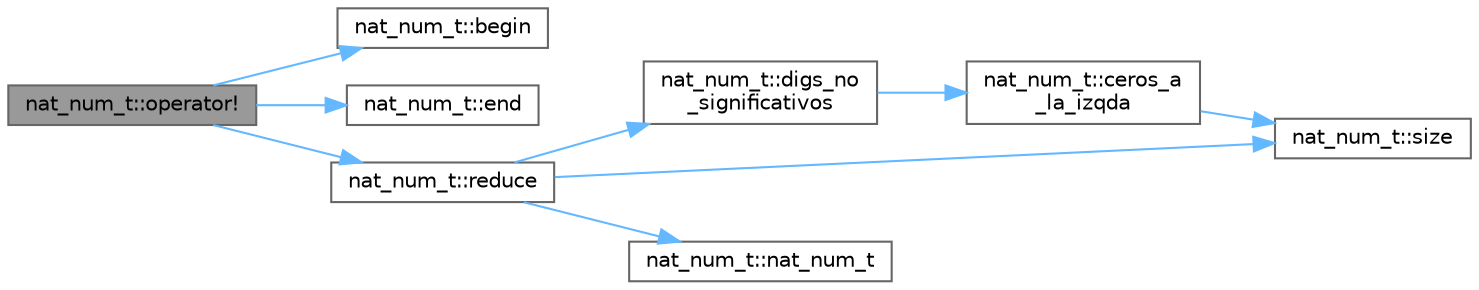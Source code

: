 digraph "nat_num_t::operator!"
{
 // INTERACTIVE_SVG=YES
 // LATEX_PDF_SIZE
  bgcolor="transparent";
  edge [fontname=Helvetica,fontsize=10,labelfontname=Helvetica,labelfontsize=10];
  node [fontname=Helvetica,fontsize=10,shape=box,height=0.2,width=0.4];
  rankdir="LR";
  Node1 [label="nat_num_t::operator!",height=0.2,width=0.4,color="gray40", fillcolor="grey60", style="filled", fontcolor="black",tooltip=" "];
  Node1 -> Node2 [color="steelblue1",style="solid"];
  Node2 [label="nat_num_t::begin",height=0.2,width=0.4,color="grey40", fillcolor="white", style="filled",URL="$classnat__num__t.html#ad6d4ad46b1d326930b2e635c8c0df004",tooltip=" "];
  Node1 -> Node3 [color="steelblue1",style="solid"];
  Node3 [label="nat_num_t::end",height=0.2,width=0.4,color="grey40", fillcolor="white", style="filled",URL="$classnat__num__t.html#ac8a00bffa131db2a558d6131214bc481",tooltip=" "];
  Node1 -> Node4 [color="steelblue1",style="solid"];
  Node4 [label="nat_num_t::reduce",height=0.2,width=0.4,color="grey40", fillcolor="white", style="filled",URL="$classnat__num__t.html#a5a1e29dfd320bf08016a2f0227621f0d",tooltip=" "];
  Node4 -> Node5 [color="steelblue1",style="solid"];
  Node5 [label="nat_num_t::digs_no\l_significativos",height=0.2,width=0.4,color="grey40", fillcolor="white", style="filled",URL="$classnat__num__t.html#a14b63725918fba3ba1f731c3cda4b6ca",tooltip=" "];
  Node5 -> Node6 [color="steelblue1",style="solid"];
  Node6 [label="nat_num_t::ceros_a\l_la_izqda",height=0.2,width=0.4,color="grey40", fillcolor="white", style="filled",URL="$classnat__num__t.html#a2a7eae79a48f9b29a40c9103cfac72d7",tooltip=" "];
  Node6 -> Node7 [color="steelblue1",style="solid"];
  Node7 [label="nat_num_t::size",height=0.2,width=0.4,color="grey40", fillcolor="white", style="filled",URL="$classnat__num__t.html#a3f420ff49cf6b55ef38936b2035a4071",tooltip=" "];
  Node4 -> Node8 [color="steelblue1",style="solid"];
  Node8 [label="nat_num_t::nat_num_t",height=0.2,width=0.4,color="grey40", fillcolor="white", style="filled",URL="$classnat__num__t.html#a8f8bdd2355aab6b9b24f4c87cd68f5b7",tooltip=" "];
  Node4 -> Node7 [color="steelblue1",style="solid"];
}
